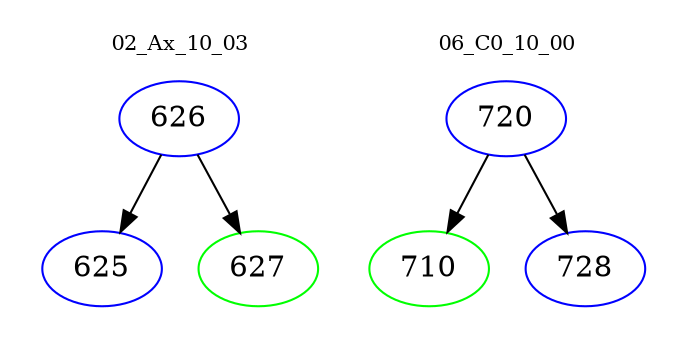 digraph{
subgraph cluster_0 {
color = white
label = "02_Ax_10_03";
fontsize=10;
T0_626 [label="626", color="blue"]
T0_626 -> T0_625 [color="black"]
T0_625 [label="625", color="blue"]
T0_626 -> T0_627 [color="black"]
T0_627 [label="627", color="green"]
}
subgraph cluster_1 {
color = white
label = "06_C0_10_00";
fontsize=10;
T1_720 [label="720", color="blue"]
T1_720 -> T1_710 [color="black"]
T1_710 [label="710", color="green"]
T1_720 -> T1_728 [color="black"]
T1_728 [label="728", color="blue"]
}
}
